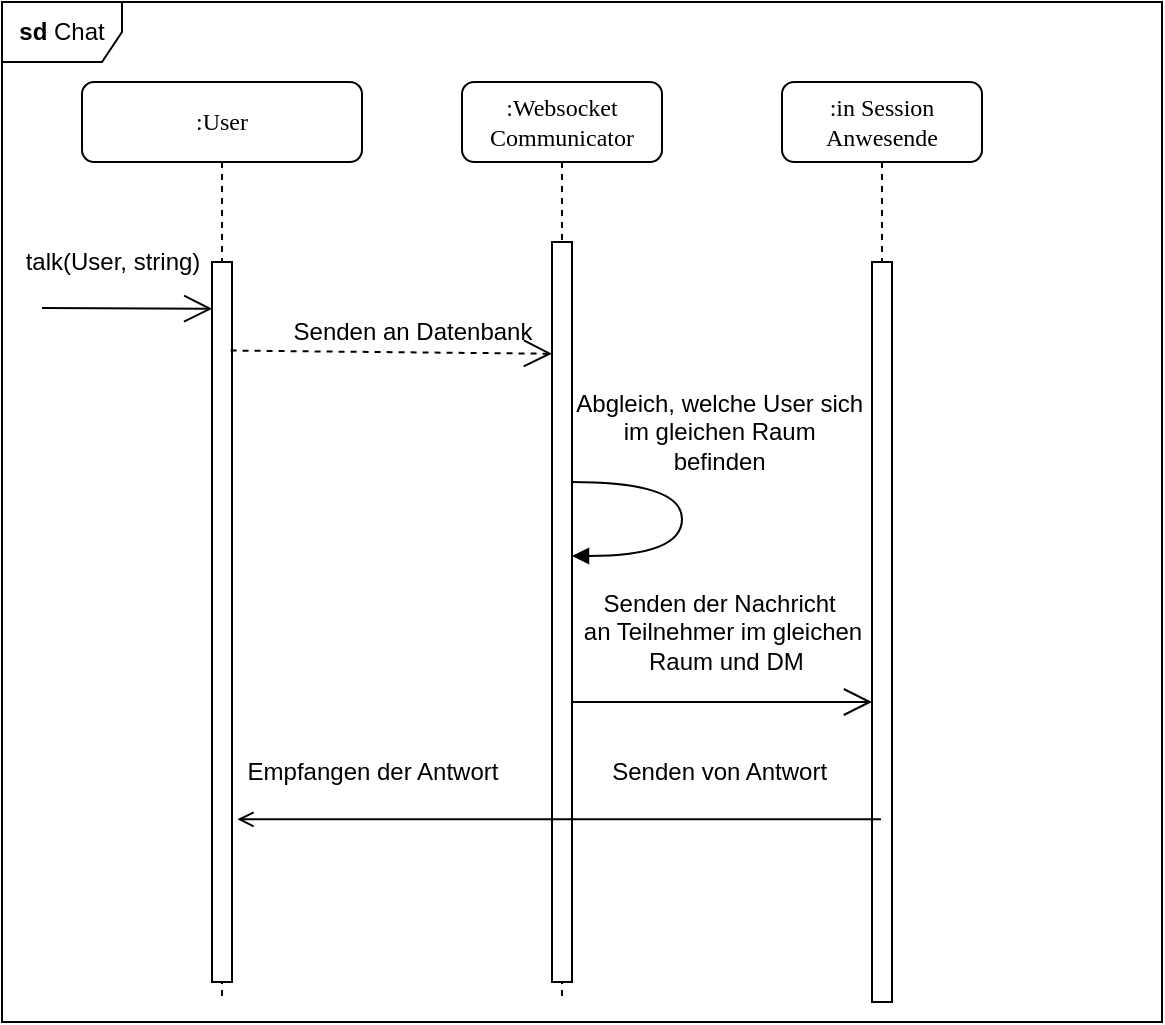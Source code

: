 <mxfile version="12.9.14" type="github" pages="2"><diagram name="Chat" id="13e1069c-82ec-6db2-03f1-153e76fe0fe0"><mxGraphModel dx="746" dy="471" grid="1" gridSize="10" guides="1" tooltips="1" connect="1" arrows="1" fold="1" page="1" pageScale="1" pageWidth="1100" pageHeight="850" background="#ffffff" math="0" shadow="0"><root><mxCell id="0"/><mxCell id="1" parent="0"/><mxCell id="7baba1c4bc27f4b0-2" value=":Websocket Communicator" style="shape=umlLifeline;perimeter=lifelinePerimeter;whiteSpace=wrap;html=1;container=1;collapsible=0;recursiveResize=0;outlineConnect=0;rounded=1;shadow=0;comic=0;labelBackgroundColor=none;strokeWidth=1;fontFamily=Verdana;fontSize=12;align=center;" parent="1" vertex="1"><mxGeometry x="240" y="80" width="100" height="460" as="geometry"/></mxCell><mxCell id="7baba1c4bc27f4b0-10" value="" style="html=1;points=[];perimeter=orthogonalPerimeter;rounded=0;shadow=0;comic=0;labelBackgroundColor=none;strokeWidth=1;fontFamily=Verdana;fontSize=12;align=center;" parent="7baba1c4bc27f4b0-2" vertex="1"><mxGeometry x="45" y="80" width="10" height="370" as="geometry"/></mxCell><mxCell id="7baba1c4bc27f4b0-8" value=":User" style="shape=umlLifeline;perimeter=lifelinePerimeter;whiteSpace=wrap;html=1;container=1;collapsible=0;recursiveResize=0;outlineConnect=0;rounded=1;shadow=0;comic=0;labelBackgroundColor=none;strokeWidth=1;fontFamily=Verdana;fontSize=12;align=center;" parent="7baba1c4bc27f4b0-2" vertex="1"><mxGeometry x="-190" width="140" height="460" as="geometry"/></mxCell><mxCell id="7baba1c4bc27f4b0-9" value="" style="html=1;points=[];perimeter=orthogonalPerimeter;rounded=0;shadow=0;comic=0;labelBackgroundColor=none;strokeWidth=1;fontFamily=Verdana;fontSize=12;align=center;" parent="7baba1c4bc27f4b0-8" vertex="1"><mxGeometry x="65" y="90" width="10" height="360" as="geometry"/></mxCell><mxCell id="PEMaoknRp1AUyhNhV4o7-16" value="talk(User, string)" style="text;html=1;align=center;verticalAlign=middle;resizable=0;points=[];autosize=1;" parent="7baba1c4bc27f4b0-8" vertex="1"><mxGeometry x="-35" y="80" width="100" height="20" as="geometry"/></mxCell><mxCell id="DB1RiOV4xSzmY_k622PU-1" value="" style="endArrow=open;endSize=12;dashed=1;html=1;entryX=0;entryY=0.151;entryDx=0;entryDy=0;entryPerimeter=0;exitX=0.929;exitY=0.123;exitDx=0;exitDy=0;exitPerimeter=0;" parent="7baba1c4bc27f4b0-2" source="7baba1c4bc27f4b0-9" target="7baba1c4bc27f4b0-10" edge="1"><mxGeometry width="160" relative="1" as="geometry"><mxPoint x="-110" y="136" as="sourcePoint"/><mxPoint x="40" y="150" as="targetPoint"/></mxGeometry></mxCell><mxCell id="7baba1c4bc27f4b0-3" value=":in Session Anwesende" style="shape=umlLifeline;perimeter=lifelinePerimeter;whiteSpace=wrap;html=1;container=1;collapsible=0;recursiveResize=0;outlineConnect=0;rounded=1;shadow=0;comic=0;labelBackgroundColor=none;strokeWidth=1;fontFamily=Verdana;fontSize=12;align=center;" parent="1" vertex="1"><mxGeometry x="400" y="80" width="100" height="460" as="geometry"/></mxCell><mxCell id="7baba1c4bc27f4b0-13" value="" style="html=1;points=[];perimeter=orthogonalPerimeter;rounded=0;shadow=0;comic=0;labelBackgroundColor=none;strokeWidth=1;fontFamily=Verdana;fontSize=12;align=center;" parent="7baba1c4bc27f4b0-3" vertex="1"><mxGeometry x="45" y="90" width="10" height="370" as="geometry"/></mxCell><mxCell id="bp0JldhYccg7jiHnCO02-3" value="Senden an Datenbank" style="text;html=1;align=center;verticalAlign=middle;resizable=0;points=[];autosize=1;" parent="1" vertex="1"><mxGeometry x="150" y="195" width="130" height="20" as="geometry"/></mxCell><mxCell id="DB1RiOV4xSzmY_k622PU-4" value="Abgleich, welche User sich&amp;nbsp;&lt;br&gt;im gleichen Raum&amp;nbsp;&lt;br&gt;befinden&amp;nbsp;&lt;br&gt;" style="text;html=1;align=center;verticalAlign=middle;resizable=0;points=[];autosize=1;" parent="1" vertex="1"><mxGeometry x="290" y="230" width="160" height="50" as="geometry"/></mxCell><mxCell id="PEMaoknRp1AUyhNhV4o7-1" value="" style="html=1;verticalAlign=bottom;endArrow=block;labelBackgroundColor=none;fontFamily=Verdana;fontSize=12;elbow=vertical;edgeStyle=orthogonalEdgeStyle;curved=1;exitX=1.038;exitY=0.345;exitPerimeter=0;" parent="1" edge="1"><mxGeometry relative="1" as="geometry"><mxPoint x="295.0" y="280" as="sourcePoint"/><mxPoint x="295" y="317" as="targetPoint"/><Array as="points"><mxPoint x="350" y="280"/><mxPoint x="350" y="317"/></Array></mxGeometry></mxCell><mxCell id="PEMaoknRp1AUyhNhV4o7-2" value="Senden der Nachricht&amp;nbsp;&lt;br&gt;an Teilnehmer im gleichen&lt;br&gt;&amp;nbsp;Raum&amp;nbsp;und DM" style="text;html=1;align=center;verticalAlign=middle;resizable=0;points=[];autosize=1;" parent="1" vertex="1"><mxGeometry x="295" y="330" width="150" height="50" as="geometry"/></mxCell><mxCell id="PEMaoknRp1AUyhNhV4o7-3" value="" style="endArrow=open;endFill=1;endSize=12;html=1;" parent="1" edge="1"><mxGeometry width="160" relative="1" as="geometry"><mxPoint x="295" y="390" as="sourcePoint"/><mxPoint x="445" y="390" as="targetPoint"/></mxGeometry></mxCell><mxCell id="PEMaoknRp1AUyhNhV4o7-4" value="Senden von Antwort&amp;nbsp;" style="text;html=1;align=center;verticalAlign=middle;resizable=0;points=[];autosize=1;" parent="1" vertex="1"><mxGeometry x="305" y="415" width="130" height="20" as="geometry"/></mxCell><mxCell id="PEMaoknRp1AUyhNhV4o7-10" value="" style="endArrow=none;endFill=0;endSize=12;html=1;startArrow=open;startFill=0;exitX=1.271;exitY=0.774;exitDx=0;exitDy=0;exitPerimeter=0;" parent="1" source="7baba1c4bc27f4b0-9" target="7baba1c4bc27f4b0-3" edge="1"><mxGeometry width="160" relative="1" as="geometry"><mxPoint x="130" y="509" as="sourcePoint"/><mxPoint x="440" y="510" as="targetPoint"/></mxGeometry></mxCell><mxCell id="PEMaoknRp1AUyhNhV4o7-15" value="&lt;b&gt;sd&lt;/b&gt; Chat" style="shape=umlFrame;whiteSpace=wrap;html=1;" parent="1" vertex="1"><mxGeometry x="10" y="40" width="580" height="510" as="geometry"/></mxCell><mxCell id="PEMaoknRp1AUyhNhV4o7-8" value="Empfangen der Antwort" style="text;html=1;align=center;verticalAlign=middle;resizable=0;points=[];autosize=1;" parent="1" vertex="1"><mxGeometry x="125" y="415" width="140" height="20" as="geometry"/></mxCell><mxCell id="PEMaoknRp1AUyhNhV4o7-17" value="" style="endArrow=open;endFill=1;endSize=12;html=1;entryX=0.014;entryY=0.065;entryDx=0;entryDy=0;entryPerimeter=0;" parent="1" target="7baba1c4bc27f4b0-9" edge="1"><mxGeometry width="160" relative="1" as="geometry"><mxPoint x="30" y="193" as="sourcePoint"/><mxPoint x="110" y="195" as="targetPoint"/></mxGeometry></mxCell></root></mxGraphModel></diagram><diagram id="QYvyoF0WIb2jROOfDwZI" name="Spiel"><mxGraphModel dx="746" dy="471" grid="1" gridSize="10" guides="1" tooltips="1" connect="1" arrows="1" fold="1" page="1" pageScale="1" pageWidth="827" pageHeight="1169" math="0" shadow="0"><root><mxCell id="59vlZJudPUnmkUjhVP1Q-0"/><mxCell id="59vlZJudPUnmkUjhVP1Q-1" parent="59vlZJudPUnmkUjhVP1Q-0"/></root></mxGraphModel></diagram></mxfile>